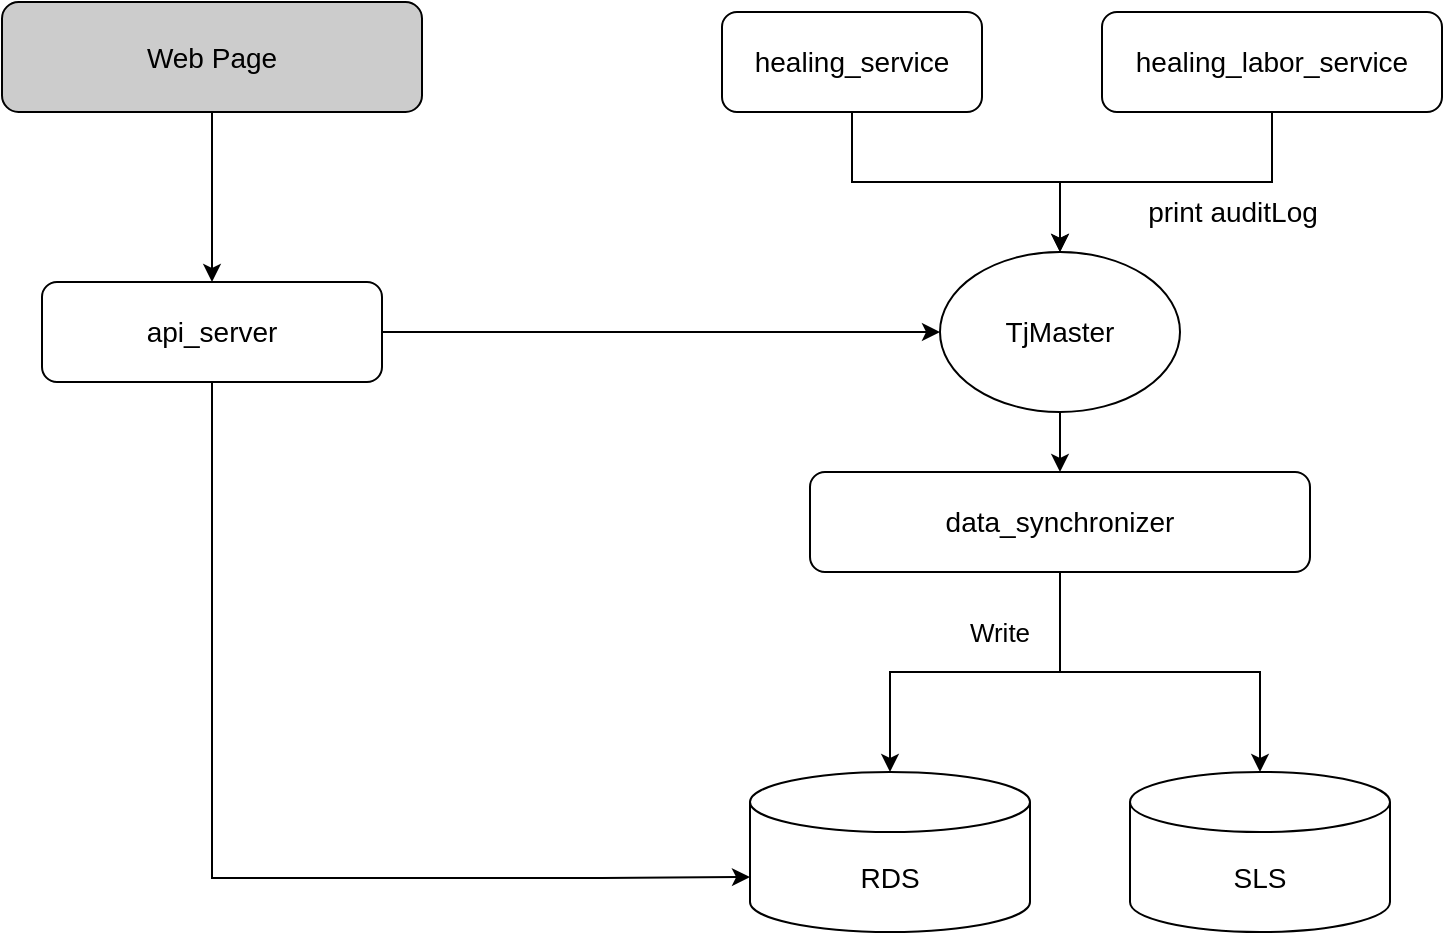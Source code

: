<mxfile version="14.4.6" type="github">
  <diagram id="3tbKJSFBkIZXBH35SvDg" name="第 1 页">
    <mxGraphModel dx="1298" dy="888" grid="1" gridSize="10" guides="1" tooltips="1" connect="1" arrows="1" fold="1" page="1" pageScale="1" pageWidth="827" pageHeight="1169" math="0" shadow="0">
      <root>
        <mxCell id="0" />
        <mxCell id="1" parent="0" />
        <mxCell id="q_IVO8KM9LqO6OwKt1Md-1" style="edgeStyle=orthogonalEdgeStyle;rounded=0;orthogonalLoop=1;jettySize=auto;html=1;entryX=0.5;entryY=0;entryDx=0;entryDy=0;fontSize=16;" edge="1" parent="1" source="wN6Hmgq2XUdqvaNO75xX-1" target="wN6Hmgq2XUdqvaNO75xX-19">
          <mxGeometry relative="1" as="geometry" />
        </mxCell>
        <mxCell id="wN6Hmgq2XUdqvaNO75xX-1" value="healing_service" style="rounded=1;whiteSpace=wrap;html=1;fontSize=14;" parent="1" vertex="1">
          <mxGeometry x="390" y="180" width="130" height="50" as="geometry" />
        </mxCell>
        <mxCell id="q_IVO8KM9LqO6OwKt1Md-2" style="edgeStyle=orthogonalEdgeStyle;rounded=0;orthogonalLoop=1;jettySize=auto;html=1;fontSize=16;" edge="1" parent="1" source="wN6Hmgq2XUdqvaNO75xX-2" target="wN6Hmgq2XUdqvaNO75xX-19">
          <mxGeometry relative="1" as="geometry" />
        </mxCell>
        <mxCell id="wN6Hmgq2XUdqvaNO75xX-2" value="healing_labor_service" style="rounded=1;whiteSpace=wrap;html=1;fontSize=14;" parent="1" vertex="1">
          <mxGeometry x="580" y="180" width="170" height="50" as="geometry" />
        </mxCell>
        <mxCell id="wN6Hmgq2XUdqvaNO75xX-3" value="SLS" style="shape=cylinder3;whiteSpace=wrap;html=1;boundedLbl=1;backgroundOutline=1;size=15;fontSize=14;" parent="1" vertex="1">
          <mxGeometry x="594" y="560" width="130" height="80" as="geometry" />
        </mxCell>
        <mxCell id="wN6Hmgq2XUdqvaNO75xX-8" value="print auditLog" style="text;html=1;align=center;verticalAlign=middle;resizable=0;points=[];autosize=1;fontSize=14;" parent="1" vertex="1">
          <mxGeometry x="595" y="270" width="100" height="20" as="geometry" />
        </mxCell>
        <mxCell id="wN6Hmgq2XUdqvaNO75xX-25" style="edgeStyle=orthogonalEdgeStyle;rounded=0;orthogonalLoop=1;jettySize=auto;html=1;entryX=0;entryY=0.5;entryDx=0;entryDy=0;fontSize=14;" parent="1" source="wN6Hmgq2XUdqvaNO75xX-13" target="wN6Hmgq2XUdqvaNO75xX-19" edge="1">
          <mxGeometry relative="1" as="geometry" />
        </mxCell>
        <mxCell id="W64tgVa_wfIfVCzggR6--9" style="edgeStyle=orthogonalEdgeStyle;rounded=0;orthogonalLoop=1;jettySize=auto;html=1;entryX=0;entryY=0;entryDx=0;entryDy=52.5;entryPerimeter=0;fontSize=13;" parent="1" source="wN6Hmgq2XUdqvaNO75xX-13" target="W64tgVa_wfIfVCzggR6--4" edge="1">
          <mxGeometry relative="1" as="geometry">
            <Array as="points">
              <mxPoint x="135" y="613" />
              <mxPoint x="330" y="613" />
            </Array>
          </mxGeometry>
        </mxCell>
        <mxCell id="wN6Hmgq2XUdqvaNO75xX-13" value="api_server" style="rounded=1;whiteSpace=wrap;html=1;fontSize=14;" parent="1" vertex="1">
          <mxGeometry x="50" y="315" width="170" height="50" as="geometry" />
        </mxCell>
        <mxCell id="wN6Hmgq2XUdqvaNO75xX-15" value="" style="edgeStyle=orthogonalEdgeStyle;rounded=0;orthogonalLoop=1;jettySize=auto;html=1;fontSize=14;" parent="1" source="wN6Hmgq2XUdqvaNO75xX-14" target="wN6Hmgq2XUdqvaNO75xX-13" edge="1">
          <mxGeometry relative="1" as="geometry" />
        </mxCell>
        <mxCell id="wN6Hmgq2XUdqvaNO75xX-14" value="Web Page" style="rounded=1;whiteSpace=wrap;html=1;fontSize=14;fillColor=#CCCCCC;" parent="1" vertex="1">
          <mxGeometry x="30" y="175" width="210" height="55" as="geometry" />
        </mxCell>
        <mxCell id="q_IVO8KM9LqO6OwKt1Md-4" style="edgeStyle=orthogonalEdgeStyle;rounded=0;orthogonalLoop=1;jettySize=auto;html=1;entryX=0.5;entryY=0;entryDx=0;entryDy=0;fontSize=16;" edge="1" parent="1" source="wN6Hmgq2XUdqvaNO75xX-19" target="W64tgVa_wfIfVCzggR6--2">
          <mxGeometry relative="1" as="geometry" />
        </mxCell>
        <mxCell id="wN6Hmgq2XUdqvaNO75xX-19" value="TjMaster" style="ellipse;whiteSpace=wrap;html=1;fontSize=14;fillColor=#FFFFFF;" parent="1" vertex="1">
          <mxGeometry x="499" y="300" width="120" height="80" as="geometry" />
        </mxCell>
        <mxCell id="W64tgVa_wfIfVCzggR6--6" value="" style="edgeStyle=orthogonalEdgeStyle;rounded=0;orthogonalLoop=1;jettySize=auto;html=1;fontSize=13;" parent="1" source="W64tgVa_wfIfVCzggR6--2" target="W64tgVa_wfIfVCzggR6--4" edge="1">
          <mxGeometry relative="1" as="geometry" />
        </mxCell>
        <mxCell id="W64tgVa_wfIfVCzggR6--7" style="edgeStyle=orthogonalEdgeStyle;rounded=0;orthogonalLoop=1;jettySize=auto;html=1;fontSize=13;" parent="1" source="W64tgVa_wfIfVCzggR6--2" target="wN6Hmgq2XUdqvaNO75xX-3" edge="1">
          <mxGeometry relative="1" as="geometry" />
        </mxCell>
        <mxCell id="W64tgVa_wfIfVCzggR6--2" value="data_synchronizer" style="rounded=1;whiteSpace=wrap;html=1;fontSize=14;" parent="1" vertex="1">
          <mxGeometry x="434" y="410" width="250" height="50" as="geometry" />
        </mxCell>
        <mxCell id="W64tgVa_wfIfVCzggR6--4" value="RDS" style="shape=cylinder3;whiteSpace=wrap;html=1;boundedLbl=1;backgroundOutline=1;size=15;fontSize=14;" parent="1" vertex="1">
          <mxGeometry x="404" y="560" width="140" height="80" as="geometry" />
        </mxCell>
        <mxCell id="W64tgVa_wfIfVCzggR6--8" value="Write" style="text;html=1;strokeColor=none;fillColor=none;align=center;verticalAlign=middle;whiteSpace=wrap;rounded=0;fontSize=13;" parent="1" vertex="1">
          <mxGeometry x="509" y="480" width="40" height="20" as="geometry" />
        </mxCell>
      </root>
    </mxGraphModel>
  </diagram>
</mxfile>
